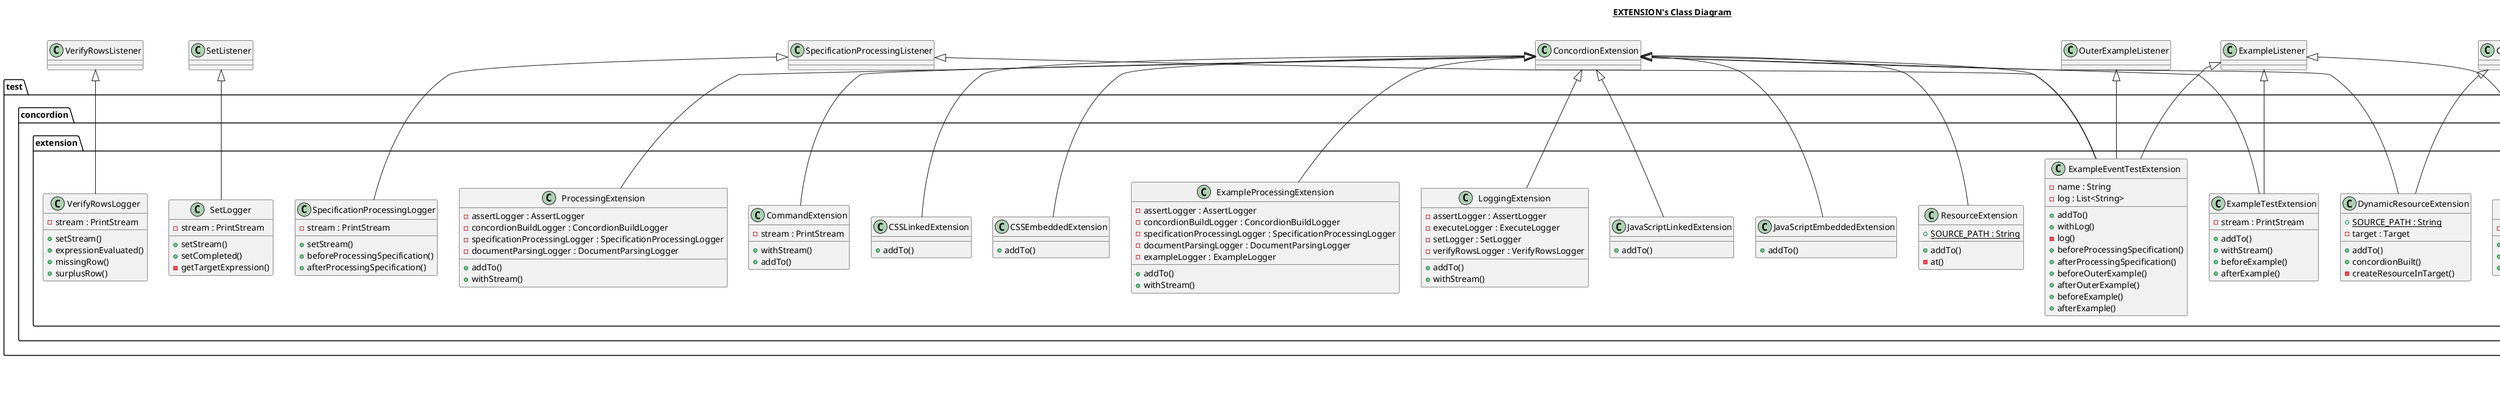 @startuml

title __EXTENSION's Class Diagram__\n

  package test.concordion {
    package test.concordion.extension {
      class AssertLogger {
          - stream : PrintStream
          + setStream()
          + successReported()
          + failureReported()
      }
    }
  }
  

  package test.concordion {
    package test.concordion.extension {
      class CSSEmbeddedExtension {
          + addTo()
      }
    }
  }
  

  package test.concordion {
    package test.concordion.extension {
      class CSSLinkedExtension {
          + addTo()
      }
    }
  }
  

  package test.concordion {
    package test.concordion.extension {
      class CommandExtension {
          - stream : PrintStream
          + withStream()
          + addTo()
      }
    }
  }
  

  package test.concordion {
    package test.concordion.extension {
      class ConcordionBuildLogger {
          - stream : PrintStream
          + setStream()
          + concordionBuilt()
      }
    }
  }
  

  package test.concordion {
    package test.concordion.extension {
      class DocumentParsingLogger {
          - stream : PrintStream
          + setStream()
          + beforeParsing()
      }
    }
  }
  

  package test.concordion {
    package test.concordion.extension {
      class DynamicResourceExtension {
          {static} + SOURCE_PATH : String
          - target : Target
          + addTo()
          + concordionBuilt()
          - createResourceInTarget()
      }
    }
  }
  

  package test.concordion {
    package test.concordion.extension {
      class ExampleEventTestExtension {
          - name : String
          - log : List<String>
          + addTo()
          + withLog()
          - log()
          + beforeProcessingSpecification()
          + afterProcessingSpecification()
          + beforeOuterExample()
          + afterOuterExample()
          + beforeExample()
          + afterExample()
      }
    }
  }
  

  package test.concordion {
    package test.concordion.extension {
      class ExampleLogger {
          - stream : PrintStream
          + setStream()
          + beforeExample()
          + afterExample()
      }
    }
  }
  

  package test.concordion {
    package test.concordion.extension {
      class ExampleProcessingExtension {
          - assertLogger : AssertLogger
          - concordionBuildLogger : ConcordionBuildLogger
          - specificationProcessingLogger : SpecificationProcessingLogger
          - documentParsingLogger : DocumentParsingLogger
          - exampleLogger : ExampleLogger
          + addTo()
          + withStream()
      }
    }
  }
  

  package test.concordion {
    package test.concordion.extension {
      class ExampleTestExtension {
          - stream : PrintStream
          + addTo()
          + withStream()
          + beforeExample()
          + afterExample()
      }
    }
  }
  

  package test.concordion {
    package test.concordion.extension {
      class ExecuteLogger {
          - stream : PrintStream
          + setStream()
          + executeCompleted()
      }
    }
  }
  

  package test.concordion {
    package test.concordion.extension {
      class JavaScriptEmbeddedExtension {
          + addTo()
      }
    }
  }
  

  package test.concordion {
    package test.concordion.extension {
      class JavaScriptLinkedExtension {
          + addTo()
      }
    }
  }
  

  package test.concordion {
    package test.concordion.extension {
      class LoggingExtension {
          - assertLogger : AssertLogger
          - executeLogger : ExecuteLogger
          - setLogger : SetLogger
          - verifyRowsLogger : VerifyRowsLogger
          + addTo()
          + withStream()
      }
    }
  }
  

  package test.concordion {
    package test.concordion.extension {
      class ProcessingExtension {
          - assertLogger : AssertLogger
          - concordionBuildLogger : ConcordionBuildLogger
          - specificationProcessingLogger : SpecificationProcessingLogger
          - documentParsingLogger : DocumentParsingLogger
          + addTo()
          + withStream()
      }
    }
  }
  

  package test.concordion {
    package test.concordion.extension {
      class ResourceExtension {
          {static} + SOURCE_PATH : String
          + addTo()
          - at()
      }
    }
  }
  

  package test.concordion {
    package test.concordion.extension {
      class SetLogger {
          - stream : PrintStream
          + setStream()
          + setCompleted()
          - getTargetExpression()
      }
    }
  }
  

  package test.concordion {
    package test.concordion.extension {
      class SpecificationProcessingLogger {
          - stream : PrintStream
          + setStream()
          + beforeProcessingSpecification()
          + afterProcessingSpecification()
      }
    }
  }
  

  package test.concordion {
    package test.concordion.extension {
      class VerifyRowsLogger {
          - stream : PrintStream
          + setStream()
          + expressionEvaluated()
          + missingRow()
          + surplusRow()
      }
    }
  }
  

  AssertLogger -up-|> AssertEqualsListener
  AssertLogger -up-|> AssertTrueListener
  AssertLogger -up-|> AssertFalseListener
  CSSEmbeddedExtension -up-|> ConcordionExtension
  CSSLinkedExtension -up-|> ConcordionExtension
  CommandExtension -up-|> ConcordionExtension
  ConcordionBuildLogger -up-|> ConcordionBuildListener
  DocumentParsingLogger -up-|> DocumentParsingListener
  DynamicResourceExtension -up-|> ConcordionExtension
  DynamicResourceExtension -up-|> ConcordionBuildListener
  ExampleEventTestExtension -up-|> ConcordionExtension
  ExampleEventTestExtension -up-|> SpecificationProcessingListener
  ExampleEventTestExtension -up-|> OuterExampleListener
  ExampleEventTestExtension -up-|> ExampleListener
  ExampleLogger -up-|> ExampleListener
  ExampleProcessingExtension -up-|> ConcordionExtension
  ExampleTestExtension -up-|> ConcordionExtension
  ExampleTestExtension -up-|> ExampleListener
  ExecuteLogger -up-|> ExecuteListener
  JavaScriptEmbeddedExtension -up-|> ConcordionExtension
  JavaScriptLinkedExtension -up-|> ConcordionExtension
  LoggingExtension -up-|> ConcordionExtension
  ProcessingExtension -up-|> ConcordionExtension
  ResourceExtension -up-|> ConcordionExtension
  SetLogger -up-|> SetListener
  SpecificationProcessingLogger -up-|> SpecificationProcessingListener
  VerifyRowsLogger -up-|> VerifyRowsListener


right footer


PlantUML diagram generated by SketchIt! (https://bitbucket.org/pmesmeur/sketch.it)
For more information about this tool, please contact philippe.mesmeur@gmail.com
endfooter

@enduml
